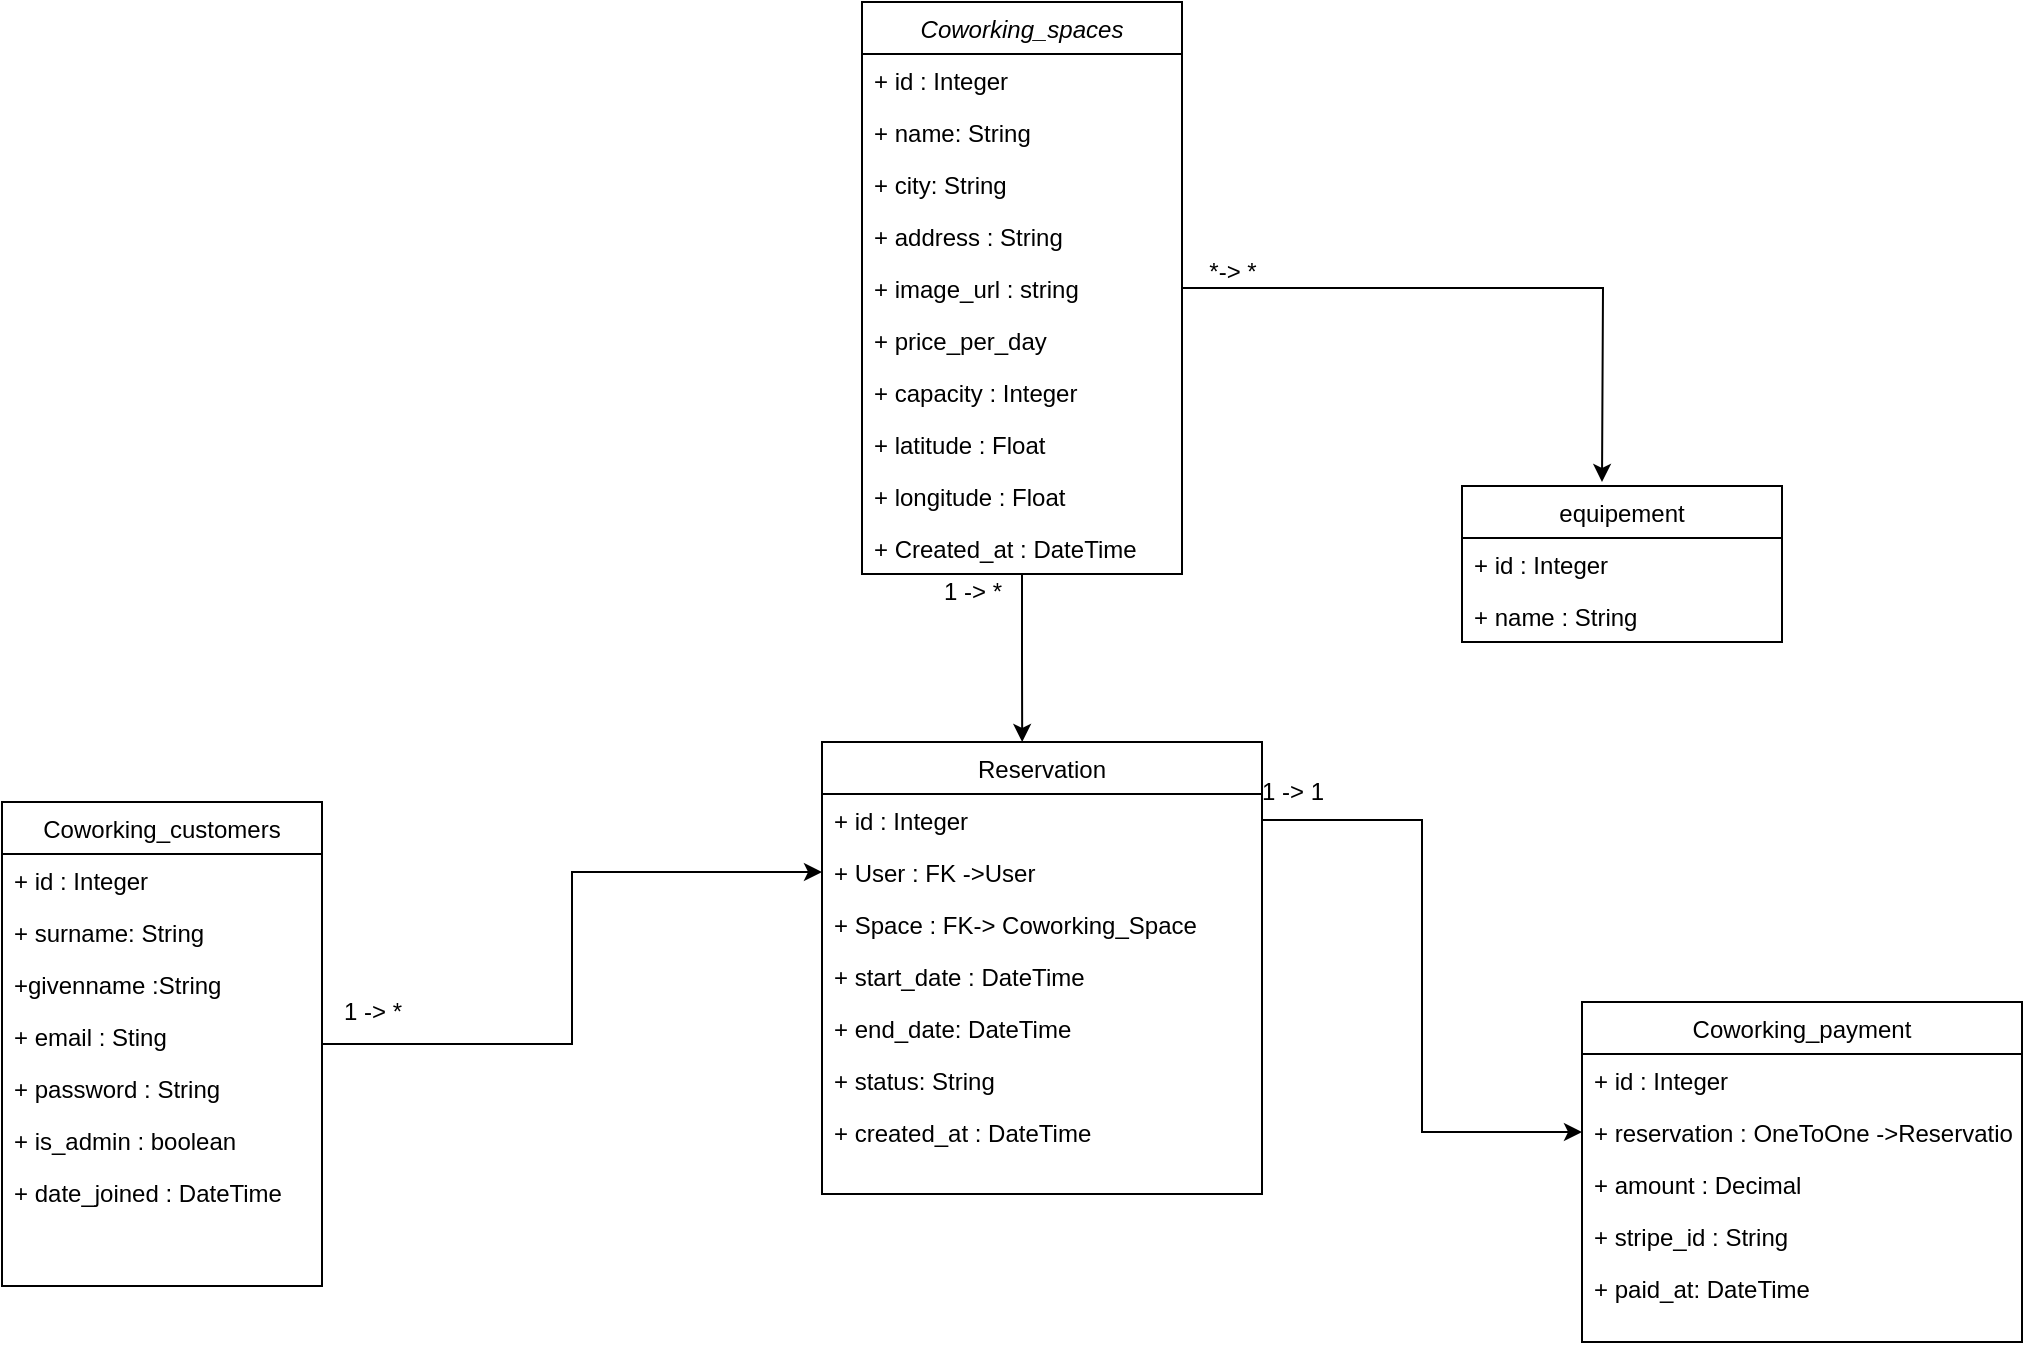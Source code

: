 <mxfile version="26.1.1">
  <diagram name="Page-1" id="jemWNRzUzqAKZKX5wh9A">
    <mxGraphModel dx="1894" dy="680" grid="1" gridSize="10" guides="1" tooltips="1" connect="1" arrows="1" fold="1" page="1" pageScale="1" pageWidth="850" pageHeight="1100" math="0" shadow="0">
      <root>
        <mxCell id="0" />
        <mxCell id="1" parent="0" />
        <mxCell id="ZnKfKz6Ek0cJ75EU5jOT-94" value="Coworking_spaces" style="swimlane;fontStyle=2;align=center;verticalAlign=top;childLayout=stackLayout;horizontal=1;startSize=26;horizontalStack=0;resizeParent=1;resizeLast=0;collapsible=1;marginBottom=0;rounded=0;shadow=0;strokeWidth=1;" parent="1" vertex="1">
          <mxGeometry x="200" width="160" height="286" as="geometry">
            <mxRectangle x="230" y="140" width="160" height="26" as="alternateBounds" />
          </mxGeometry>
        </mxCell>
        <mxCell id="ZnKfKz6Ek0cJ75EU5jOT-95" value="+ id : Integer" style="text;align=left;verticalAlign=top;spacingLeft=4;spacingRight=4;overflow=hidden;rotatable=0;points=[[0,0.5],[1,0.5]];portConstraint=eastwest;" parent="ZnKfKz6Ek0cJ75EU5jOT-94" vertex="1">
          <mxGeometry y="26" width="160" height="26" as="geometry" />
        </mxCell>
        <mxCell id="ZnKfKz6Ek0cJ75EU5jOT-96" value="+ name: String" style="text;align=left;verticalAlign=top;spacingLeft=4;spacingRight=4;overflow=hidden;rotatable=0;points=[[0,0.5],[1,0.5]];portConstraint=eastwest;rounded=0;shadow=0;html=0;" parent="ZnKfKz6Ek0cJ75EU5jOT-94" vertex="1">
          <mxGeometry y="52" width="160" height="26" as="geometry" />
        </mxCell>
        <mxCell id="ZnKfKz6Ek0cJ75EU5jOT-97" value="+ city: String" style="text;align=left;verticalAlign=top;spacingLeft=4;spacingRight=4;overflow=hidden;rotatable=0;points=[[0,0.5],[1,0.5]];portConstraint=eastwest;rounded=0;shadow=0;html=0;" parent="ZnKfKz6Ek0cJ75EU5jOT-94" vertex="1">
          <mxGeometry y="78" width="160" height="26" as="geometry" />
        </mxCell>
        <mxCell id="ZnKfKz6Ek0cJ75EU5jOT-99" value="+ address : String" style="text;align=left;verticalAlign=top;spacingLeft=4;spacingRight=4;overflow=hidden;rotatable=0;points=[[0,0.5],[1,0.5]];portConstraint=eastwest;" parent="ZnKfKz6Ek0cJ75EU5jOT-94" vertex="1">
          <mxGeometry y="104" width="160" height="26" as="geometry" />
        </mxCell>
        <mxCell id="iOYcy7IJmfkNnwY4JT0r-20" style="edgeStyle=orthogonalEdgeStyle;rounded=0;orthogonalLoop=1;jettySize=auto;html=1;" edge="1" parent="ZnKfKz6Ek0cJ75EU5jOT-94" source="ZnKfKz6Ek0cJ75EU5jOT-124">
          <mxGeometry relative="1" as="geometry">
            <mxPoint x="370" y="240" as="targetPoint" />
          </mxGeometry>
        </mxCell>
        <mxCell id="ZnKfKz6Ek0cJ75EU5jOT-124" value="+ image_url : string" style="text;align=left;verticalAlign=top;spacingLeft=4;spacingRight=4;overflow=hidden;rotatable=0;points=[[0,0.5],[1,0.5]];portConstraint=eastwest;" parent="ZnKfKz6Ek0cJ75EU5jOT-94" vertex="1">
          <mxGeometry y="130" width="160" height="26" as="geometry" />
        </mxCell>
        <mxCell id="ZnKfKz6Ek0cJ75EU5jOT-125" value="+ price_per_day" style="text;align=left;verticalAlign=top;spacingLeft=4;spacingRight=4;overflow=hidden;rotatable=0;points=[[0,0.5],[1,0.5]];portConstraint=eastwest;" parent="ZnKfKz6Ek0cJ75EU5jOT-94" vertex="1">
          <mxGeometry y="156" width="160" height="26" as="geometry" />
        </mxCell>
        <mxCell id="ZnKfKz6Ek0cJ75EU5jOT-130" value="+ capacity : Integer" style="text;align=left;verticalAlign=top;spacingLeft=4;spacingRight=4;overflow=hidden;rotatable=0;points=[[0,0.5],[1,0.5]];portConstraint=eastwest;" parent="ZnKfKz6Ek0cJ75EU5jOT-94" vertex="1">
          <mxGeometry y="182" width="160" height="26" as="geometry" />
        </mxCell>
        <mxCell id="ZnKfKz6Ek0cJ75EU5jOT-129" value="+ latitude : Float" style="text;align=left;verticalAlign=top;spacingLeft=4;spacingRight=4;overflow=hidden;rotatable=0;points=[[0,0.5],[1,0.5]];portConstraint=eastwest;" parent="ZnKfKz6Ek0cJ75EU5jOT-94" vertex="1">
          <mxGeometry y="208" width="160" height="26" as="geometry" />
        </mxCell>
        <mxCell id="ZnKfKz6Ek0cJ75EU5jOT-128" value="+ longitude : Float" style="text;align=left;verticalAlign=top;spacingLeft=4;spacingRight=4;overflow=hidden;rotatable=0;points=[[0,0.5],[1,0.5]];portConstraint=eastwest;" parent="ZnKfKz6Ek0cJ75EU5jOT-94" vertex="1">
          <mxGeometry y="234" width="160" height="26" as="geometry" />
        </mxCell>
        <mxCell id="ZnKfKz6Ek0cJ75EU5jOT-131" value="+ Created_at : DateTime" style="text;align=left;verticalAlign=top;spacingLeft=4;spacingRight=4;overflow=hidden;rotatable=0;points=[[0,0.5],[1,0.5]];portConstraint=eastwest;" parent="ZnKfKz6Ek0cJ75EU5jOT-94" vertex="1">
          <mxGeometry y="260" width="160" height="26" as="geometry" />
        </mxCell>
        <mxCell id="iOYcy7IJmfkNnwY4JT0r-15" style="edgeStyle=orthogonalEdgeStyle;rounded=0;orthogonalLoop=1;jettySize=auto;html=1;entryX=0;entryY=0.5;entryDx=0;entryDy=0;" edge="1" parent="1" source="ZnKfKz6Ek0cJ75EU5jOT-100" target="ZnKfKz6Ek0cJ75EU5jOT-113">
          <mxGeometry relative="1" as="geometry" />
        </mxCell>
        <mxCell id="ZnKfKz6Ek0cJ75EU5jOT-100" value="Coworking_customers" style="swimlane;fontStyle=0;align=center;verticalAlign=top;childLayout=stackLayout;horizontal=1;startSize=26;horizontalStack=0;resizeParent=1;resizeLast=0;collapsible=1;marginBottom=0;rounded=0;shadow=0;strokeWidth=1;" parent="1" vertex="1">
          <mxGeometry x="-230" y="400" width="160" height="242" as="geometry">
            <mxRectangle x="130" y="380" width="160" height="26" as="alternateBounds" />
          </mxGeometry>
        </mxCell>
        <mxCell id="ZnKfKz6Ek0cJ75EU5jOT-101" value="+ id : Integer" style="text;align=left;verticalAlign=top;spacingLeft=4;spacingRight=4;overflow=hidden;rotatable=0;points=[[0,0.5],[1,0.5]];portConstraint=eastwest;" parent="ZnKfKz6Ek0cJ75EU5jOT-100" vertex="1">
          <mxGeometry y="26" width="160" height="26" as="geometry" />
        </mxCell>
        <mxCell id="ZnKfKz6Ek0cJ75EU5jOT-102" value="+ surname: String" style="text;align=left;verticalAlign=top;spacingLeft=4;spacingRight=4;overflow=hidden;rotatable=0;points=[[0,0.5],[1,0.5]];portConstraint=eastwest;rounded=0;shadow=0;html=0;" parent="ZnKfKz6Ek0cJ75EU5jOT-100" vertex="1">
          <mxGeometry y="52" width="160" height="26" as="geometry" />
        </mxCell>
        <mxCell id="ZnKfKz6Ek0cJ75EU5jOT-134" value="+givenname :String" style="text;align=left;verticalAlign=top;spacingLeft=4;spacingRight=4;overflow=hidden;rotatable=0;points=[[0,0.5],[1,0.5]];portConstraint=eastwest;rounded=0;shadow=0;html=0;" parent="ZnKfKz6Ek0cJ75EU5jOT-100" vertex="1">
          <mxGeometry y="78" width="160" height="26" as="geometry" />
        </mxCell>
        <mxCell id="ZnKfKz6Ek0cJ75EU5jOT-133" value="+ email : Sting" style="text;align=left;verticalAlign=top;spacingLeft=4;spacingRight=4;overflow=hidden;rotatable=0;points=[[0,0.5],[1,0.5]];portConstraint=eastwest;rounded=0;shadow=0;html=0;" parent="ZnKfKz6Ek0cJ75EU5jOT-100" vertex="1">
          <mxGeometry y="104" width="160" height="26" as="geometry" />
        </mxCell>
        <mxCell id="ZnKfKz6Ek0cJ75EU5jOT-132" value="+ password : String" style="text;align=left;verticalAlign=top;spacingLeft=4;spacingRight=4;overflow=hidden;rotatable=0;points=[[0,0.5],[1,0.5]];portConstraint=eastwest;rounded=0;shadow=0;html=0;" parent="ZnKfKz6Ek0cJ75EU5jOT-100" vertex="1">
          <mxGeometry y="130" width="160" height="26" as="geometry" />
        </mxCell>
        <mxCell id="ZnKfKz6Ek0cJ75EU5jOT-135" value="+ is_admin : boolean" style="text;align=left;verticalAlign=top;spacingLeft=4;spacingRight=4;overflow=hidden;rotatable=0;points=[[0,0.5],[1,0.5]];portConstraint=eastwest;rounded=0;shadow=0;html=0;" parent="ZnKfKz6Ek0cJ75EU5jOT-100" vertex="1">
          <mxGeometry y="156" width="160" height="26" as="geometry" />
        </mxCell>
        <mxCell id="ZnKfKz6Ek0cJ75EU5jOT-104" value="+ date_joined : DateTime" style="text;align=left;verticalAlign=top;spacingLeft=4;spacingRight=4;overflow=hidden;rotatable=0;points=[[0,0.5],[1,0.5]];portConstraint=eastwest;fontStyle=0" parent="ZnKfKz6Ek0cJ75EU5jOT-100" vertex="1">
          <mxGeometry y="182" width="160" height="26" as="geometry" />
        </mxCell>
        <mxCell id="ZnKfKz6Ek0cJ75EU5jOT-107" value="equipement" style="swimlane;fontStyle=0;align=center;verticalAlign=top;childLayout=stackLayout;horizontal=1;startSize=26;horizontalStack=0;resizeParent=1;resizeLast=0;collapsible=1;marginBottom=0;rounded=0;shadow=0;strokeWidth=1;" parent="1" vertex="1">
          <mxGeometry x="500" y="242" width="160" height="78" as="geometry">
            <mxRectangle x="340" y="380" width="170" height="26" as="alternateBounds" />
          </mxGeometry>
        </mxCell>
        <mxCell id="ZnKfKz6Ek0cJ75EU5jOT-108" value="+ id : Integer" style="text;align=left;verticalAlign=top;spacingLeft=4;spacingRight=4;overflow=hidden;rotatable=0;points=[[0,0.5],[1,0.5]];portConstraint=eastwest;" parent="ZnKfKz6Ek0cJ75EU5jOT-107" vertex="1">
          <mxGeometry y="26" width="160" height="26" as="geometry" />
        </mxCell>
        <mxCell id="ZnKfKz6Ek0cJ75EU5jOT-136" value="+ name : String" style="text;align=left;verticalAlign=top;spacingLeft=4;spacingRight=4;overflow=hidden;rotatable=0;points=[[0,0.5],[1,0.5]];portConstraint=eastwest;" parent="ZnKfKz6Ek0cJ75EU5jOT-107" vertex="1">
          <mxGeometry y="52" width="160" height="26" as="geometry" />
        </mxCell>
        <mxCell id="ZnKfKz6Ek0cJ75EU5jOT-111" value="Reservation" style="swimlane;fontStyle=0;align=center;verticalAlign=top;childLayout=stackLayout;horizontal=1;startSize=26;horizontalStack=0;resizeParent=1;resizeLast=0;collapsible=1;marginBottom=0;rounded=0;shadow=0;strokeWidth=1;" parent="1" vertex="1">
          <mxGeometry x="180" y="370" width="220" height="226" as="geometry">
            <mxRectangle x="550" y="140" width="160" height="26" as="alternateBounds" />
          </mxGeometry>
        </mxCell>
        <mxCell id="ZnKfKz6Ek0cJ75EU5jOT-112" value="+ id : Integer" style="text;align=left;verticalAlign=top;spacingLeft=4;spacingRight=4;overflow=hidden;rotatable=0;points=[[0,0.5],[1,0.5]];portConstraint=eastwest;" parent="ZnKfKz6Ek0cJ75EU5jOT-111" vertex="1">
          <mxGeometry y="26" width="220" height="26" as="geometry" />
        </mxCell>
        <mxCell id="ZnKfKz6Ek0cJ75EU5jOT-113" value="+ User : FK -&gt;User" style="text;align=left;verticalAlign=top;spacingLeft=4;spacingRight=4;overflow=hidden;rotatable=0;points=[[0,0.5],[1,0.5]];portConstraint=eastwest;rounded=0;shadow=0;html=0;" parent="ZnKfKz6Ek0cJ75EU5jOT-111" vertex="1">
          <mxGeometry y="52" width="220" height="26" as="geometry" />
        </mxCell>
        <mxCell id="ZnKfKz6Ek0cJ75EU5jOT-114" value="+ Space : FK-&gt; Coworking_Space" style="text;align=left;verticalAlign=top;spacingLeft=4;spacingRight=4;overflow=hidden;rotatable=0;points=[[0,0.5],[1,0.5]];portConstraint=eastwest;rounded=0;shadow=0;html=0;" parent="ZnKfKz6Ek0cJ75EU5jOT-111" vertex="1">
          <mxGeometry y="78" width="220" height="26" as="geometry" />
        </mxCell>
        <mxCell id="ZnKfKz6Ek0cJ75EU5jOT-115" value="+ start_date : DateTime" style="text;align=left;verticalAlign=top;spacingLeft=4;spacingRight=4;overflow=hidden;rotatable=0;points=[[0,0.5],[1,0.5]];portConstraint=eastwest;rounded=0;shadow=0;html=0;" parent="ZnKfKz6Ek0cJ75EU5jOT-111" vertex="1">
          <mxGeometry y="104" width="220" height="26" as="geometry" />
        </mxCell>
        <mxCell id="ZnKfKz6Ek0cJ75EU5jOT-116" value="+ end_date: DateTime" style="text;align=left;verticalAlign=top;spacingLeft=4;spacingRight=4;overflow=hidden;rotatable=0;points=[[0,0.5],[1,0.5]];portConstraint=eastwest;rounded=0;shadow=0;html=0;" parent="ZnKfKz6Ek0cJ75EU5jOT-111" vertex="1">
          <mxGeometry y="130" width="220" height="26" as="geometry" />
        </mxCell>
        <mxCell id="ZnKfKz6Ek0cJ75EU5jOT-118" value="+ status: String" style="text;align=left;verticalAlign=top;spacingLeft=4;spacingRight=4;overflow=hidden;rotatable=0;points=[[0,0.5],[1,0.5]];portConstraint=eastwest;" parent="ZnKfKz6Ek0cJ75EU5jOT-111" vertex="1">
          <mxGeometry y="156" width="220" height="26" as="geometry" />
        </mxCell>
        <mxCell id="ZnKfKz6Ek0cJ75EU5jOT-119" value="+ created_at : DateTime" style="text;align=left;verticalAlign=top;spacingLeft=4;spacingRight=4;overflow=hidden;rotatable=0;points=[[0,0.5],[1,0.5]];portConstraint=eastwest;" parent="ZnKfKz6Ek0cJ75EU5jOT-111" vertex="1">
          <mxGeometry y="182" width="220" height="26" as="geometry" />
        </mxCell>
        <mxCell id="ZnKfKz6Ek0cJ75EU5jOT-137" value="Coworking_payment" style="swimlane;fontStyle=0;align=center;verticalAlign=top;childLayout=stackLayout;horizontal=1;startSize=26;horizontalStack=0;resizeParent=1;resizeLast=0;collapsible=1;marginBottom=0;rounded=0;shadow=0;strokeWidth=1;" parent="1" vertex="1">
          <mxGeometry x="560" y="500" width="220" height="170" as="geometry">
            <mxRectangle x="550" y="140" width="160" height="26" as="alternateBounds" />
          </mxGeometry>
        </mxCell>
        <mxCell id="ZnKfKz6Ek0cJ75EU5jOT-138" value="+ id : Integer" style="text;align=left;verticalAlign=top;spacingLeft=4;spacingRight=4;overflow=hidden;rotatable=0;points=[[0,0.5],[1,0.5]];portConstraint=eastwest;" parent="ZnKfKz6Ek0cJ75EU5jOT-137" vertex="1">
          <mxGeometry y="26" width="220" height="26" as="geometry" />
        </mxCell>
        <mxCell id="ZnKfKz6Ek0cJ75EU5jOT-139" value="+ reservation : OneToOne -&gt;Reservation" style="text;align=left;verticalAlign=top;spacingLeft=4;spacingRight=4;overflow=hidden;rotatable=0;points=[[0,0.5],[1,0.5]];portConstraint=eastwest;rounded=0;shadow=0;html=0;" parent="ZnKfKz6Ek0cJ75EU5jOT-137" vertex="1">
          <mxGeometry y="52" width="220" height="26" as="geometry" />
        </mxCell>
        <mxCell id="ZnKfKz6Ek0cJ75EU5jOT-140" value="+ amount : Decimal" style="text;align=left;verticalAlign=top;spacingLeft=4;spacingRight=4;overflow=hidden;rotatable=0;points=[[0,0.5],[1,0.5]];portConstraint=eastwest;rounded=0;shadow=0;html=0;" parent="ZnKfKz6Ek0cJ75EU5jOT-137" vertex="1">
          <mxGeometry y="78" width="220" height="26" as="geometry" />
        </mxCell>
        <mxCell id="ZnKfKz6Ek0cJ75EU5jOT-141" value="+ stripe_id : String" style="text;align=left;verticalAlign=top;spacingLeft=4;spacingRight=4;overflow=hidden;rotatable=0;points=[[0,0.5],[1,0.5]];portConstraint=eastwest;rounded=0;shadow=0;html=0;" parent="ZnKfKz6Ek0cJ75EU5jOT-137" vertex="1">
          <mxGeometry y="104" width="220" height="26" as="geometry" />
        </mxCell>
        <mxCell id="ZnKfKz6Ek0cJ75EU5jOT-142" value="+ paid_at: DateTime" style="text;align=left;verticalAlign=top;spacingLeft=4;spacingRight=4;overflow=hidden;rotatable=0;points=[[0,0.5],[1,0.5]];portConstraint=eastwest;rounded=0;shadow=0;html=0;" parent="ZnKfKz6Ek0cJ75EU5jOT-137" vertex="1">
          <mxGeometry y="130" width="220" height="26" as="geometry" />
        </mxCell>
        <mxCell id="iOYcy7IJmfkNnwY4JT0r-16" value="1 -&amp;gt; *" style="text;html=1;align=center;verticalAlign=middle;resizable=0;points=[];autosize=1;strokeColor=none;fillColor=none;" vertex="1" parent="1">
          <mxGeometry x="-70" y="490" width="50" height="30" as="geometry" />
        </mxCell>
        <mxCell id="iOYcy7IJmfkNnwY4JT0r-18" style="edgeStyle=orthogonalEdgeStyle;rounded=0;orthogonalLoop=1;jettySize=auto;html=1;entryX=0.455;entryY=0;entryDx=0;entryDy=0;entryPerimeter=0;" edge="1" parent="1" source="ZnKfKz6Ek0cJ75EU5jOT-94" target="ZnKfKz6Ek0cJ75EU5jOT-111">
          <mxGeometry relative="1" as="geometry" />
        </mxCell>
        <mxCell id="iOYcy7IJmfkNnwY4JT0r-19" value="1 -&amp;gt; *" style="text;html=1;align=center;verticalAlign=middle;resizable=0;points=[];autosize=1;strokeColor=none;fillColor=none;" vertex="1" parent="1">
          <mxGeometry x="230" y="280" width="50" height="30" as="geometry" />
        </mxCell>
        <mxCell id="iOYcy7IJmfkNnwY4JT0r-21" value="*-&amp;gt; *" style="text;html=1;align=center;verticalAlign=middle;resizable=0;points=[];autosize=1;strokeColor=none;fillColor=none;" vertex="1" parent="1">
          <mxGeometry x="360" y="120" width="50" height="30" as="geometry" />
        </mxCell>
        <mxCell id="iOYcy7IJmfkNnwY4JT0r-23" style="edgeStyle=orthogonalEdgeStyle;rounded=0;orthogonalLoop=1;jettySize=auto;html=1;entryX=0;entryY=0.5;entryDx=0;entryDy=0;" edge="1" parent="1" source="ZnKfKz6Ek0cJ75EU5jOT-112" target="ZnKfKz6Ek0cJ75EU5jOT-139">
          <mxGeometry relative="1" as="geometry" />
        </mxCell>
        <mxCell id="iOYcy7IJmfkNnwY4JT0r-24" value="1 -&amp;gt; 1" style="text;html=1;align=center;verticalAlign=middle;resizable=0;points=[];autosize=1;strokeColor=none;fillColor=none;" vertex="1" parent="1">
          <mxGeometry x="390" y="380" width="50" height="30" as="geometry" />
        </mxCell>
      </root>
    </mxGraphModel>
  </diagram>
</mxfile>
